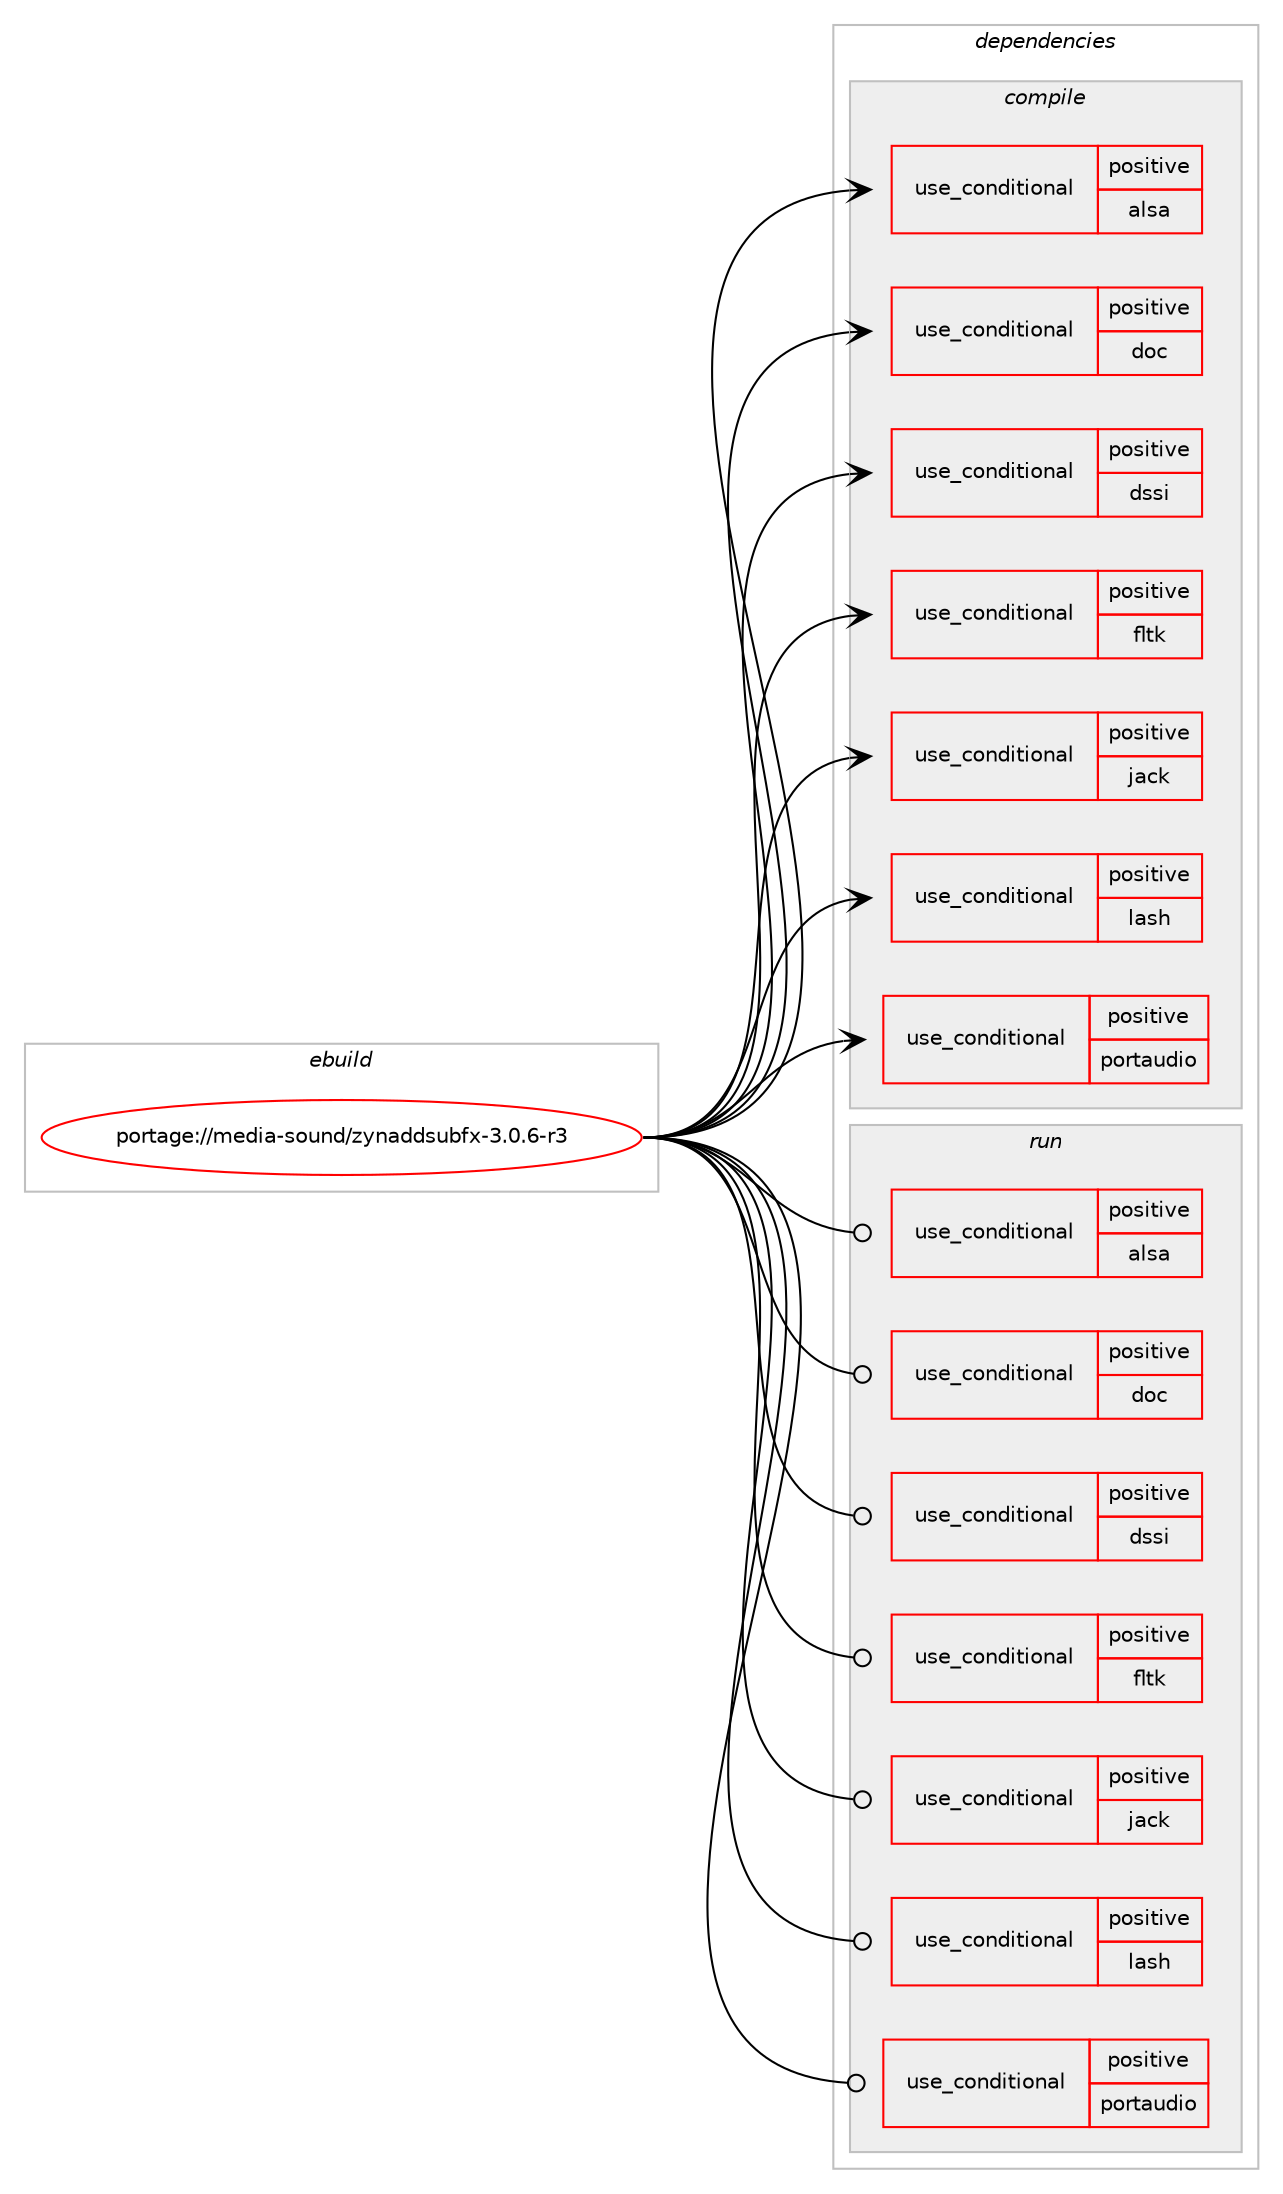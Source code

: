 digraph prolog {

# *************
# Graph options
# *************

newrank=true;
concentrate=true;
compound=true;
graph [rankdir=LR,fontname=Helvetica,fontsize=10,ranksep=1.5];#, ranksep=2.5, nodesep=0.2];
edge  [arrowhead=vee];
node  [fontname=Helvetica,fontsize=10];

# **********
# The ebuild
# **********

subgraph cluster_leftcol {
color=gray;
rank=same;
label=<<i>ebuild</i>>;
id [label="portage://media-sound/zynaddsubfx-3.0.6-r3", color=red, width=4, href="../media-sound/zynaddsubfx-3.0.6-r3.svg"];
}

# ****************
# The dependencies
# ****************

subgraph cluster_midcol {
color=gray;
label=<<i>dependencies</i>>;
subgraph cluster_compile {
fillcolor="#eeeeee";
style=filled;
label=<<i>compile</i>>;
subgraph cond80116 {
dependency166102 [label=<<TABLE BORDER="0" CELLBORDER="1" CELLSPACING="0" CELLPADDING="4"><TR><TD ROWSPAN="3" CELLPADDING="10">use_conditional</TD></TR><TR><TD>positive</TD></TR><TR><TD>alsa</TD></TR></TABLE>>, shape=none, color=red];
# *** BEGIN UNKNOWN DEPENDENCY TYPE (TODO) ***
# dependency166102 -> package_dependency(portage://media-sound/zynaddsubfx-3.0.6-r3,install,no,media-libs,alsa-lib,none,[,,],[],[])
# *** END UNKNOWN DEPENDENCY TYPE (TODO) ***

}
id:e -> dependency166102:w [weight=20,style="solid",arrowhead="vee"];
subgraph cond80117 {
dependency166103 [label=<<TABLE BORDER="0" CELLBORDER="1" CELLSPACING="0" CELLPADDING="4"><TR><TD ROWSPAN="3" CELLPADDING="10">use_conditional</TD></TR><TR><TD>positive</TD></TR><TR><TD>doc</TD></TR></TABLE>>, shape=none, color=red];
# *** BEGIN UNKNOWN DEPENDENCY TYPE (TODO) ***
# dependency166103 -> package_dependency(portage://media-sound/zynaddsubfx-3.0.6-r3,install,no,dev-texlive,texlive-fontutils,none,[,,],[],[])
# *** END UNKNOWN DEPENDENCY TYPE (TODO) ***

}
id:e -> dependency166103:w [weight=20,style="solid",arrowhead="vee"];
subgraph cond80118 {
dependency166104 [label=<<TABLE BORDER="0" CELLBORDER="1" CELLSPACING="0" CELLPADDING="4"><TR><TD ROWSPAN="3" CELLPADDING="10">use_conditional</TD></TR><TR><TD>positive</TD></TR><TR><TD>dssi</TD></TR></TABLE>>, shape=none, color=red];
# *** BEGIN UNKNOWN DEPENDENCY TYPE (TODO) ***
# dependency166104 -> package_dependency(portage://media-sound/zynaddsubfx-3.0.6-r3,install,no,media-libs,dssi,none,[,,],[],[])
# *** END UNKNOWN DEPENDENCY TYPE (TODO) ***

}
id:e -> dependency166104:w [weight=20,style="solid",arrowhead="vee"];
subgraph cond80119 {
dependency166105 [label=<<TABLE BORDER="0" CELLBORDER="1" CELLSPACING="0" CELLPADDING="4"><TR><TD ROWSPAN="3" CELLPADDING="10">use_conditional</TD></TR><TR><TD>positive</TD></TR><TR><TD>fltk</TD></TR></TABLE>>, shape=none, color=red];
# *** BEGIN UNKNOWN DEPENDENCY TYPE (TODO) ***
# dependency166105 -> package_dependency(portage://media-sound/zynaddsubfx-3.0.6-r3,install,no,x11-libs,fltk,none,[,,],[slot(1)],[])
# *** END UNKNOWN DEPENDENCY TYPE (TODO) ***

# *** BEGIN UNKNOWN DEPENDENCY TYPE (TODO) ***
# dependency166105 -> package_dependency(portage://media-sound/zynaddsubfx-3.0.6-r3,install,no,x11-libs,libX11,none,[,,],[],[])
# *** END UNKNOWN DEPENDENCY TYPE (TODO) ***

# *** BEGIN UNKNOWN DEPENDENCY TYPE (TODO) ***
# dependency166105 -> package_dependency(portage://media-sound/zynaddsubfx-3.0.6-r3,install,no,x11-libs,libXpm,none,[,,],[],[])
# *** END UNKNOWN DEPENDENCY TYPE (TODO) ***

}
id:e -> dependency166105:w [weight=20,style="solid",arrowhead="vee"];
subgraph cond80120 {
dependency166106 [label=<<TABLE BORDER="0" CELLBORDER="1" CELLSPACING="0" CELLPADDING="4"><TR><TD ROWSPAN="3" CELLPADDING="10">use_conditional</TD></TR><TR><TD>positive</TD></TR><TR><TD>jack</TD></TR></TABLE>>, shape=none, color=red];
# *** BEGIN UNKNOWN DEPENDENCY TYPE (TODO) ***
# dependency166106 -> package_dependency(portage://media-sound/zynaddsubfx-3.0.6-r3,install,no,virtual,jack,none,[,,],[],[])
# *** END UNKNOWN DEPENDENCY TYPE (TODO) ***

}
id:e -> dependency166106:w [weight=20,style="solid",arrowhead="vee"];
subgraph cond80121 {
dependency166107 [label=<<TABLE BORDER="0" CELLBORDER="1" CELLSPACING="0" CELLPADDING="4"><TR><TD ROWSPAN="3" CELLPADDING="10">use_conditional</TD></TR><TR><TD>positive</TD></TR><TR><TD>lash</TD></TR></TABLE>>, shape=none, color=red];
# *** BEGIN UNKNOWN DEPENDENCY TYPE (TODO) ***
# dependency166107 -> package_dependency(portage://media-sound/zynaddsubfx-3.0.6-r3,install,no,media-sound,lash,none,[,,],[],[])
# *** END UNKNOWN DEPENDENCY TYPE (TODO) ***

}
id:e -> dependency166107:w [weight=20,style="solid",arrowhead="vee"];
subgraph cond80122 {
dependency166108 [label=<<TABLE BORDER="0" CELLBORDER="1" CELLSPACING="0" CELLPADDING="4"><TR><TD ROWSPAN="3" CELLPADDING="10">use_conditional</TD></TR><TR><TD>positive</TD></TR><TR><TD>portaudio</TD></TR></TABLE>>, shape=none, color=red];
# *** BEGIN UNKNOWN DEPENDENCY TYPE (TODO) ***
# dependency166108 -> package_dependency(portage://media-sound/zynaddsubfx-3.0.6-r3,install,no,media-libs,portaudio,none,[,,],[],[])
# *** END UNKNOWN DEPENDENCY TYPE (TODO) ***

}
id:e -> dependency166108:w [weight=20,style="solid",arrowhead="vee"];
# *** BEGIN UNKNOWN DEPENDENCY TYPE (TODO) ***
# id -> package_dependency(portage://media-sound/zynaddsubfx-3.0.6-r3,install,no,dev-libs,mxml,none,[,,],[slot(0)],[])
# *** END UNKNOWN DEPENDENCY TYPE (TODO) ***

# *** BEGIN UNKNOWN DEPENDENCY TYPE (TODO) ***
# id -> package_dependency(portage://media-sound/zynaddsubfx-3.0.6-r3,install,no,media-libs,liblo,none,[,,],[],[])
# *** END UNKNOWN DEPENDENCY TYPE (TODO) ***

# *** BEGIN UNKNOWN DEPENDENCY TYPE (TODO) ***
# id -> package_dependency(portage://media-sound/zynaddsubfx-3.0.6-r3,install,no,sci-libs,fftw,none,[,,],[slot(3.0)],[])
# *** END UNKNOWN DEPENDENCY TYPE (TODO) ***

# *** BEGIN UNKNOWN DEPENDENCY TYPE (TODO) ***
# id -> package_dependency(portage://media-sound/zynaddsubfx-3.0.6-r3,install,no,sys-libs,zlib,none,[,,],[],[])
# *** END UNKNOWN DEPENDENCY TYPE (TODO) ***

}
subgraph cluster_compileandrun {
fillcolor="#eeeeee";
style=filled;
label=<<i>compile and run</i>>;
}
subgraph cluster_run {
fillcolor="#eeeeee";
style=filled;
label=<<i>run</i>>;
subgraph cond80123 {
dependency166109 [label=<<TABLE BORDER="0" CELLBORDER="1" CELLSPACING="0" CELLPADDING="4"><TR><TD ROWSPAN="3" CELLPADDING="10">use_conditional</TD></TR><TR><TD>positive</TD></TR><TR><TD>alsa</TD></TR></TABLE>>, shape=none, color=red];
# *** BEGIN UNKNOWN DEPENDENCY TYPE (TODO) ***
# dependency166109 -> package_dependency(portage://media-sound/zynaddsubfx-3.0.6-r3,run,no,media-libs,alsa-lib,none,[,,],[],[])
# *** END UNKNOWN DEPENDENCY TYPE (TODO) ***

}
id:e -> dependency166109:w [weight=20,style="solid",arrowhead="odot"];
subgraph cond80124 {
dependency166110 [label=<<TABLE BORDER="0" CELLBORDER="1" CELLSPACING="0" CELLPADDING="4"><TR><TD ROWSPAN="3" CELLPADDING="10">use_conditional</TD></TR><TR><TD>positive</TD></TR><TR><TD>doc</TD></TR></TABLE>>, shape=none, color=red];
# *** BEGIN UNKNOWN DEPENDENCY TYPE (TODO) ***
# dependency166110 -> package_dependency(portage://media-sound/zynaddsubfx-3.0.6-r3,run,no,dev-texlive,texlive-fontutils,none,[,,],[],[])
# *** END UNKNOWN DEPENDENCY TYPE (TODO) ***

}
id:e -> dependency166110:w [weight=20,style="solid",arrowhead="odot"];
subgraph cond80125 {
dependency166111 [label=<<TABLE BORDER="0" CELLBORDER="1" CELLSPACING="0" CELLPADDING="4"><TR><TD ROWSPAN="3" CELLPADDING="10">use_conditional</TD></TR><TR><TD>positive</TD></TR><TR><TD>dssi</TD></TR></TABLE>>, shape=none, color=red];
# *** BEGIN UNKNOWN DEPENDENCY TYPE (TODO) ***
# dependency166111 -> package_dependency(portage://media-sound/zynaddsubfx-3.0.6-r3,run,no,media-libs,dssi,none,[,,],[],[])
# *** END UNKNOWN DEPENDENCY TYPE (TODO) ***

}
id:e -> dependency166111:w [weight=20,style="solid",arrowhead="odot"];
subgraph cond80126 {
dependency166112 [label=<<TABLE BORDER="0" CELLBORDER="1" CELLSPACING="0" CELLPADDING="4"><TR><TD ROWSPAN="3" CELLPADDING="10">use_conditional</TD></TR><TR><TD>positive</TD></TR><TR><TD>fltk</TD></TR></TABLE>>, shape=none, color=red];
# *** BEGIN UNKNOWN DEPENDENCY TYPE (TODO) ***
# dependency166112 -> package_dependency(portage://media-sound/zynaddsubfx-3.0.6-r3,run,no,x11-libs,fltk,none,[,,],[slot(1)],[])
# *** END UNKNOWN DEPENDENCY TYPE (TODO) ***

# *** BEGIN UNKNOWN DEPENDENCY TYPE (TODO) ***
# dependency166112 -> package_dependency(portage://media-sound/zynaddsubfx-3.0.6-r3,run,no,x11-libs,libX11,none,[,,],[],[])
# *** END UNKNOWN DEPENDENCY TYPE (TODO) ***

# *** BEGIN UNKNOWN DEPENDENCY TYPE (TODO) ***
# dependency166112 -> package_dependency(portage://media-sound/zynaddsubfx-3.0.6-r3,run,no,x11-libs,libXpm,none,[,,],[],[])
# *** END UNKNOWN DEPENDENCY TYPE (TODO) ***

}
id:e -> dependency166112:w [weight=20,style="solid",arrowhead="odot"];
subgraph cond80127 {
dependency166113 [label=<<TABLE BORDER="0" CELLBORDER="1" CELLSPACING="0" CELLPADDING="4"><TR><TD ROWSPAN="3" CELLPADDING="10">use_conditional</TD></TR><TR><TD>positive</TD></TR><TR><TD>jack</TD></TR></TABLE>>, shape=none, color=red];
# *** BEGIN UNKNOWN DEPENDENCY TYPE (TODO) ***
# dependency166113 -> package_dependency(portage://media-sound/zynaddsubfx-3.0.6-r3,run,no,virtual,jack,none,[,,],[],[])
# *** END UNKNOWN DEPENDENCY TYPE (TODO) ***

}
id:e -> dependency166113:w [weight=20,style="solid",arrowhead="odot"];
subgraph cond80128 {
dependency166114 [label=<<TABLE BORDER="0" CELLBORDER="1" CELLSPACING="0" CELLPADDING="4"><TR><TD ROWSPAN="3" CELLPADDING="10">use_conditional</TD></TR><TR><TD>positive</TD></TR><TR><TD>lash</TD></TR></TABLE>>, shape=none, color=red];
# *** BEGIN UNKNOWN DEPENDENCY TYPE (TODO) ***
# dependency166114 -> package_dependency(portage://media-sound/zynaddsubfx-3.0.6-r3,run,no,media-sound,lash,none,[,,],[],[])
# *** END UNKNOWN DEPENDENCY TYPE (TODO) ***

}
id:e -> dependency166114:w [weight=20,style="solid",arrowhead="odot"];
subgraph cond80129 {
dependency166115 [label=<<TABLE BORDER="0" CELLBORDER="1" CELLSPACING="0" CELLPADDING="4"><TR><TD ROWSPAN="3" CELLPADDING="10">use_conditional</TD></TR><TR><TD>positive</TD></TR><TR><TD>portaudio</TD></TR></TABLE>>, shape=none, color=red];
# *** BEGIN UNKNOWN DEPENDENCY TYPE (TODO) ***
# dependency166115 -> package_dependency(portage://media-sound/zynaddsubfx-3.0.6-r3,run,no,media-libs,portaudio,none,[,,],[],[])
# *** END UNKNOWN DEPENDENCY TYPE (TODO) ***

}
id:e -> dependency166115:w [weight=20,style="solid",arrowhead="odot"];
# *** BEGIN UNKNOWN DEPENDENCY TYPE (TODO) ***
# id -> package_dependency(portage://media-sound/zynaddsubfx-3.0.6-r3,run,no,dev-libs,mxml,none,[,,],[slot(0)],[])
# *** END UNKNOWN DEPENDENCY TYPE (TODO) ***

# *** BEGIN UNKNOWN DEPENDENCY TYPE (TODO) ***
# id -> package_dependency(portage://media-sound/zynaddsubfx-3.0.6-r3,run,no,media-libs,liblo,none,[,,],[],[])
# *** END UNKNOWN DEPENDENCY TYPE (TODO) ***

# *** BEGIN UNKNOWN DEPENDENCY TYPE (TODO) ***
# id -> package_dependency(portage://media-sound/zynaddsubfx-3.0.6-r3,run,no,sci-libs,fftw,none,[,,],[slot(3.0)],[])
# *** END UNKNOWN DEPENDENCY TYPE (TODO) ***

# *** BEGIN UNKNOWN DEPENDENCY TYPE (TODO) ***
# id -> package_dependency(portage://media-sound/zynaddsubfx-3.0.6-r3,run,no,sys-libs,zlib,none,[,,],[],[])
# *** END UNKNOWN DEPENDENCY TYPE (TODO) ***

}
}

# **************
# The candidates
# **************

subgraph cluster_choices {
rank=same;
color=gray;
label=<<i>candidates</i>>;

}

}
